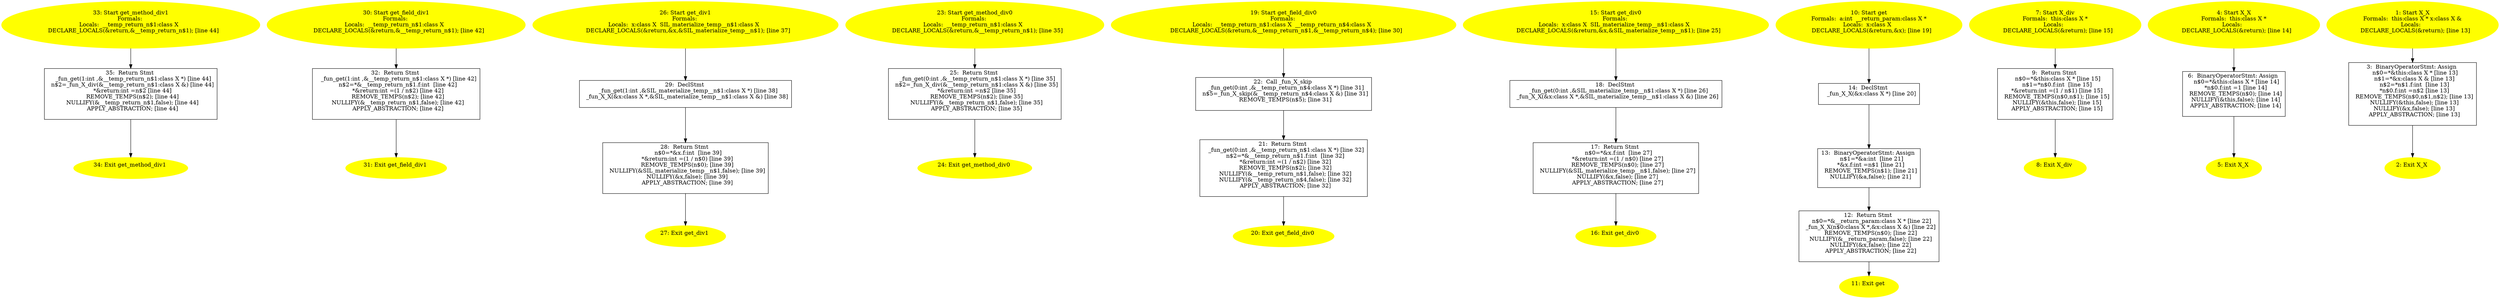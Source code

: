 digraph iCFG {
35 [label="35:  Return Stmt \n   _fun_get(1:int ,&__temp_return_n$1:class X *) [line 44]\n  n$2=_fun_X_div(&__temp_return_n$1:class X &) [line 44]\n  *&return:int =n$2 [line 44]\n  REMOVE_TEMPS(n$2); [line 44]\n  NULLIFY(&__temp_return_n$1,false); [line 44]\n  APPLY_ABSTRACTION; [line 44]\n " shape="box"]
	

	 35 -> 34 ;
34 [label="34: Exit get_method_div1 \n  " color=yellow style=filled]
	

33 [label="33: Start get_method_div1\nFormals: \nLocals:  __temp_return_n$1:class X  \n   DECLARE_LOCALS(&return,&__temp_return_n$1); [line 44]\n " color=yellow style=filled]
	

	 33 -> 35 ;
32 [label="32:  Return Stmt \n   _fun_get(1:int ,&__temp_return_n$1:class X *) [line 42]\n  n$2=*&__temp_return_n$1.f:int  [line 42]\n  *&return:int =(1 / n$2) [line 42]\n  REMOVE_TEMPS(n$2); [line 42]\n  NULLIFY(&__temp_return_n$1,false); [line 42]\n  APPLY_ABSTRACTION; [line 42]\n " shape="box"]
	

	 32 -> 31 ;
31 [label="31: Exit get_field_div1 \n  " color=yellow style=filled]
	

30 [label="30: Start get_field_div1\nFormals: \nLocals:  __temp_return_n$1:class X  \n   DECLARE_LOCALS(&return,&__temp_return_n$1); [line 42]\n " color=yellow style=filled]
	

	 30 -> 32 ;
29 [label="29:  DeclStmt \n   _fun_get(1:int ,&SIL_materialize_temp__n$1:class X *) [line 38]\n  _fun_X_X(&x:class X *,&SIL_materialize_temp__n$1:class X &) [line 38]\n " shape="box"]
	

	 29 -> 28 ;
28 [label="28:  Return Stmt \n   n$0=*&x.f:int  [line 39]\n  *&return:int =(1 / n$0) [line 39]\n  REMOVE_TEMPS(n$0); [line 39]\n  NULLIFY(&SIL_materialize_temp__n$1,false); [line 39]\n  NULLIFY(&x,false); [line 39]\n  APPLY_ABSTRACTION; [line 39]\n " shape="box"]
	

	 28 -> 27 ;
27 [label="27: Exit get_div1 \n  " color=yellow style=filled]
	

26 [label="26: Start get_div1\nFormals: \nLocals:  x:class X  SIL_materialize_temp__n$1:class X  \n   DECLARE_LOCALS(&return,&x,&SIL_materialize_temp__n$1); [line 37]\n " color=yellow style=filled]
	

	 26 -> 29 ;
25 [label="25:  Return Stmt \n   _fun_get(0:int ,&__temp_return_n$1:class X *) [line 35]\n  n$2=_fun_X_div(&__temp_return_n$1:class X &) [line 35]\n  *&return:int =n$2 [line 35]\n  REMOVE_TEMPS(n$2); [line 35]\n  NULLIFY(&__temp_return_n$1,false); [line 35]\n  APPLY_ABSTRACTION; [line 35]\n " shape="box"]
	

	 25 -> 24 ;
24 [label="24: Exit get_method_div0 \n  " color=yellow style=filled]
	

23 [label="23: Start get_method_div0\nFormals: \nLocals:  __temp_return_n$1:class X  \n   DECLARE_LOCALS(&return,&__temp_return_n$1); [line 35]\n " color=yellow style=filled]
	

	 23 -> 25 ;
22 [label="22:  Call _fun_X_skip \n   _fun_get(0:int ,&__temp_return_n$4:class X *) [line 31]\n  n$5=_fun_X_skip(&__temp_return_n$4:class X &) [line 31]\n  REMOVE_TEMPS(n$5); [line 31]\n " shape="box"]
	

	 22 -> 21 ;
21 [label="21:  Return Stmt \n   _fun_get(0:int ,&__temp_return_n$1:class X *) [line 32]\n  n$2=*&__temp_return_n$1.f:int  [line 32]\n  *&return:int =(1 / n$2) [line 32]\n  REMOVE_TEMPS(n$2); [line 32]\n  NULLIFY(&__temp_return_n$1,false); [line 32]\n  NULLIFY(&__temp_return_n$4,false); [line 32]\n  APPLY_ABSTRACTION; [line 32]\n " shape="box"]
	

	 21 -> 20 ;
20 [label="20: Exit get_field_div0 \n  " color=yellow style=filled]
	

19 [label="19: Start get_field_div0\nFormals: \nLocals:  __temp_return_n$1:class X  __temp_return_n$4:class X  \n   DECLARE_LOCALS(&return,&__temp_return_n$1,&__temp_return_n$4); [line 30]\n " color=yellow style=filled]
	

	 19 -> 22 ;
18 [label="18:  DeclStmt \n   _fun_get(0:int ,&SIL_materialize_temp__n$1:class X *) [line 26]\n  _fun_X_X(&x:class X *,&SIL_materialize_temp__n$1:class X &) [line 26]\n " shape="box"]
	

	 18 -> 17 ;
17 [label="17:  Return Stmt \n   n$0=*&x.f:int  [line 27]\n  *&return:int =(1 / n$0) [line 27]\n  REMOVE_TEMPS(n$0); [line 27]\n  NULLIFY(&SIL_materialize_temp__n$1,false); [line 27]\n  NULLIFY(&x,false); [line 27]\n  APPLY_ABSTRACTION; [line 27]\n " shape="box"]
	

	 17 -> 16 ;
16 [label="16: Exit get_div0 \n  " color=yellow style=filled]
	

15 [label="15: Start get_div0\nFormals: \nLocals:  x:class X  SIL_materialize_temp__n$1:class X  \n   DECLARE_LOCALS(&return,&x,&SIL_materialize_temp__n$1); [line 25]\n " color=yellow style=filled]
	

	 15 -> 18 ;
14 [label="14:  DeclStmt \n   _fun_X_X(&x:class X *) [line 20]\n " shape="box"]
	

	 14 -> 13 ;
13 [label="13:  BinaryOperatorStmt: Assign \n   n$1=*&a:int  [line 21]\n  *&x.f:int =n$1 [line 21]\n  REMOVE_TEMPS(n$1); [line 21]\n  NULLIFY(&a,false); [line 21]\n " shape="box"]
	

	 13 -> 12 ;
12 [label="12:  Return Stmt \n   n$0=*&__return_param:class X * [line 22]\n  _fun_X_X(n$0:class X *,&x:class X &) [line 22]\n  REMOVE_TEMPS(n$0); [line 22]\n  NULLIFY(&__return_param,false); [line 22]\n  NULLIFY(&x,false); [line 22]\n  APPLY_ABSTRACTION; [line 22]\n " shape="box"]
	

	 12 -> 11 ;
11 [label="11: Exit get \n  " color=yellow style=filled]
	

10 [label="10: Start get\nFormals:  a:int  __return_param:class X *\nLocals:  x:class X  \n   DECLARE_LOCALS(&return,&x); [line 19]\n " color=yellow style=filled]
	

	 10 -> 14 ;
9 [label="9:  Return Stmt \n   n$0=*&this:class X * [line 15]\n  n$1=*n$0.f:int  [line 15]\n  *&return:int =(1 / n$1) [line 15]\n  REMOVE_TEMPS(n$0,n$1); [line 15]\n  NULLIFY(&this,false); [line 15]\n  APPLY_ABSTRACTION; [line 15]\n " shape="box"]
	

	 9 -> 8 ;
8 [label="8: Exit X_div \n  " color=yellow style=filled]
	

7 [label="7: Start X_div\nFormals:  this:class X *\nLocals:  \n   DECLARE_LOCALS(&return); [line 15]\n " color=yellow style=filled]
	

	 7 -> 9 ;
6 [label="6:  BinaryOperatorStmt: Assign \n   n$0=*&this:class X * [line 14]\n  *n$0.f:int =1 [line 14]\n  REMOVE_TEMPS(n$0); [line 14]\n  NULLIFY(&this,false); [line 14]\n  APPLY_ABSTRACTION; [line 14]\n " shape="box"]
	

	 6 -> 5 ;
5 [label="5: Exit X_X \n  " color=yellow style=filled]
	

4 [label="4: Start X_X\nFormals:  this:class X *\nLocals:  \n   DECLARE_LOCALS(&return); [line 14]\n " color=yellow style=filled]
	

	 4 -> 6 ;
3 [label="3:  BinaryOperatorStmt: Assign \n   n$0=*&this:class X * [line 13]\n  n$1=*&x:class X & [line 13]\n  n$2=*n$1.f:int  [line 13]\n  *n$0.f:int =n$2 [line 13]\n  REMOVE_TEMPS(n$0,n$1,n$2); [line 13]\n  NULLIFY(&this,false); [line 13]\n  NULLIFY(&x,false); [line 13]\n  APPLY_ABSTRACTION; [line 13]\n " shape="box"]
	

	 3 -> 2 ;
2 [label="2: Exit X_X \n  " color=yellow style=filled]
	

1 [label="1: Start X_X\nFormals:  this:class X * x:class X &\nLocals:  \n   DECLARE_LOCALS(&return); [line 13]\n " color=yellow style=filled]
	

	 1 -> 3 ;
}
